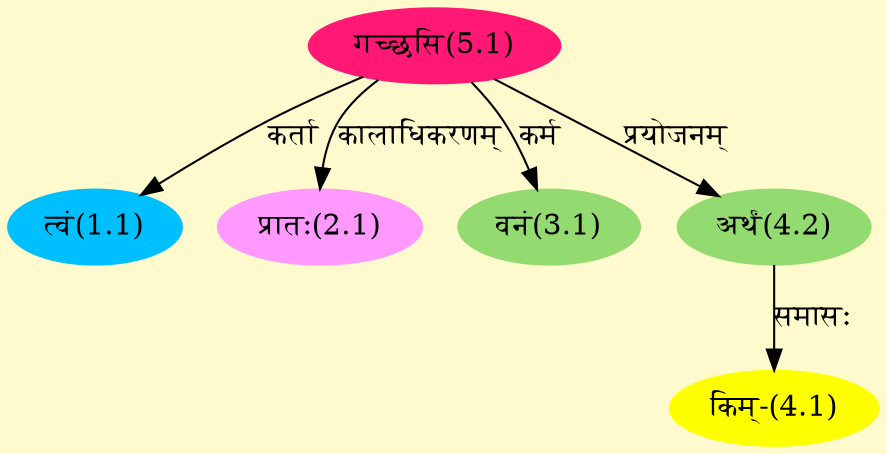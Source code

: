 digraph G{
rankdir=BT;
 compound=true;
 bgcolor="lemonchiffon1";
Node1_1 [style=filled, color="#00BFFF" label = "त्वं(1.1)"]
Node5_1 [style=filled, color="#FF1975" label = "गच्छसि(5.1)"]
Node2_1 [style=filled, color="#FF99FF" label = "प्रातः(2.1)"]
Node3_1 [style=filled, color="#93DB70" label = "वनं(3.1)"]
Node4_1 [style=filled, color="#FFFF00" label = "किम्-(4.1)"]
Node4_2 [style=filled, color="#93DB70" label = "अर्थं(4.2)"]
/* Start of Relations section */

Node1_1 -> Node5_1 [  label="कर्ता"  dir="back" ]
Node2_1 -> Node5_1 [  label="कालाधिकरणम्"  dir="back" ]
Node3_1 -> Node5_1 [  label="कर्म"  dir="back" ]
Node4_1 -> Node4_2 [  label="समासः"  dir="back" ]
Node4_2 -> Node5_1 [  label="प्रयोजनम्"  dir="back" ]
}
